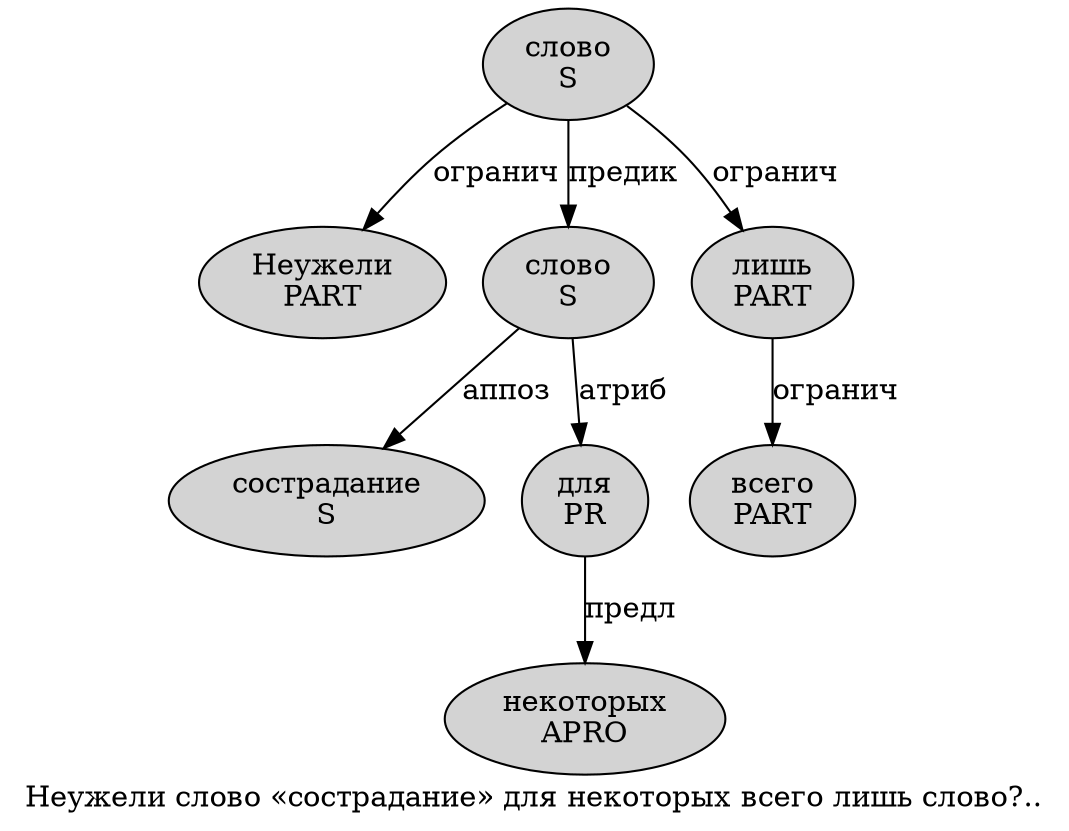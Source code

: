 digraph SENTENCE_1637 {
	graph [label="Неужели слово «сострадание» для некоторых всего лишь слово?.."]
	node [style=filled]
		0 [label="Неужели
PART" color="" fillcolor=lightgray penwidth=1 shape=ellipse]
		1 [label="слово
S" color="" fillcolor=lightgray penwidth=1 shape=ellipse]
		3 [label="сострадание
S" color="" fillcolor=lightgray penwidth=1 shape=ellipse]
		5 [label="для
PR" color="" fillcolor=lightgray penwidth=1 shape=ellipse]
		6 [label="некоторых
APRO" color="" fillcolor=lightgray penwidth=1 shape=ellipse]
		7 [label="всего
PART" color="" fillcolor=lightgray penwidth=1 shape=ellipse]
		8 [label="лишь
PART" color="" fillcolor=lightgray penwidth=1 shape=ellipse]
		9 [label="слово
S" color="" fillcolor=lightgray penwidth=1 shape=ellipse]
			1 -> 3 [label="аппоз"]
			1 -> 5 [label="атриб"]
			8 -> 7 [label="огранич"]
			9 -> 0 [label="огранич"]
			9 -> 1 [label="предик"]
			9 -> 8 [label="огранич"]
			5 -> 6 [label="предл"]
}